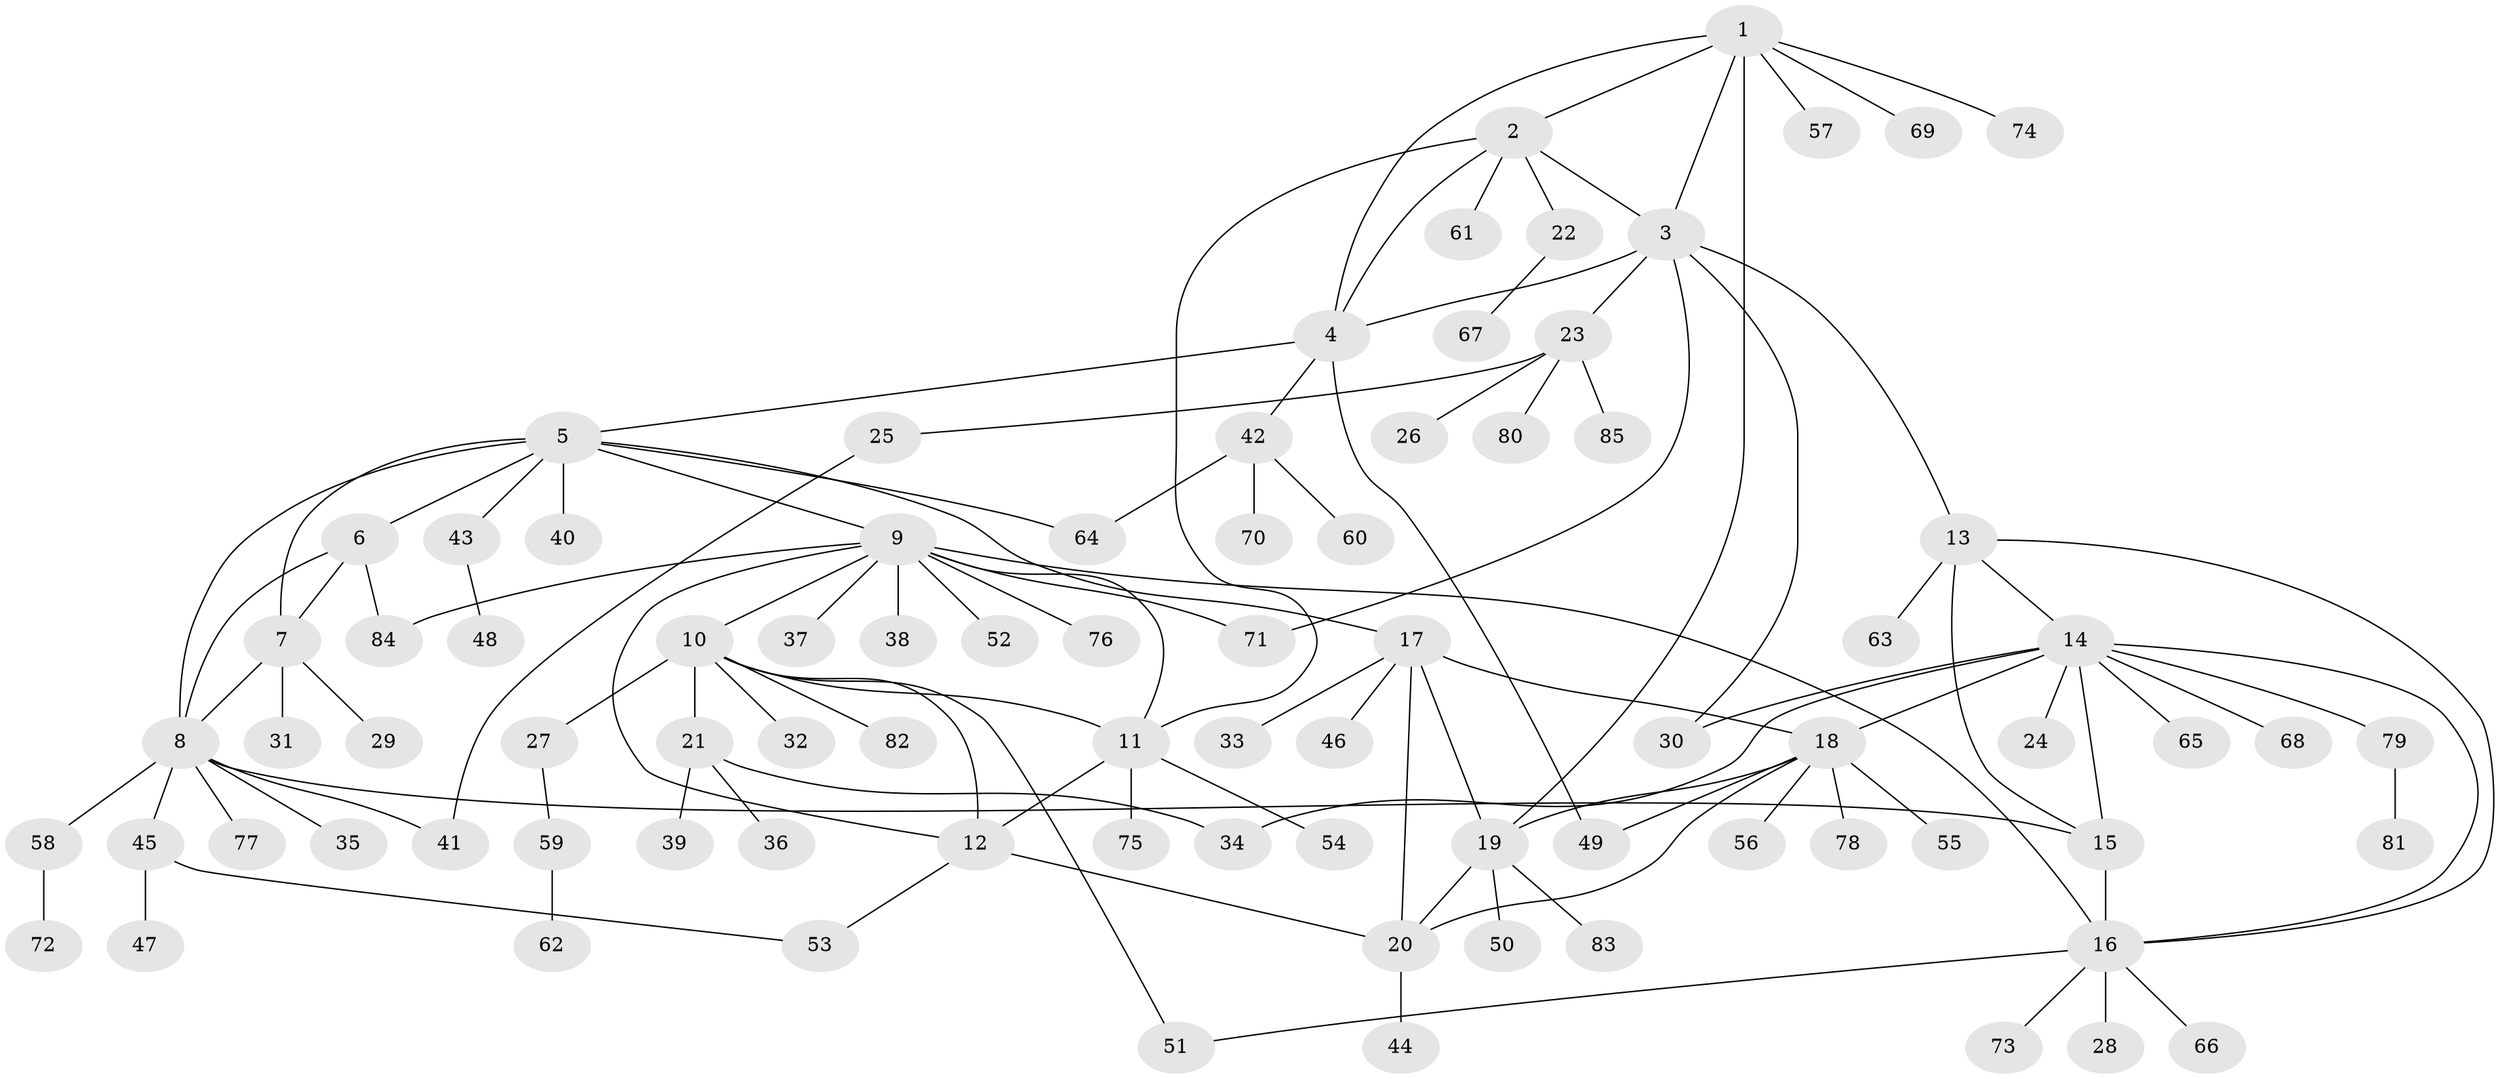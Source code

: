 // Generated by graph-tools (version 1.1) at 2025/37/03/09/25 02:37:41]
// undirected, 85 vertices, 114 edges
graph export_dot {
graph [start="1"]
  node [color=gray90,style=filled];
  1;
  2;
  3;
  4;
  5;
  6;
  7;
  8;
  9;
  10;
  11;
  12;
  13;
  14;
  15;
  16;
  17;
  18;
  19;
  20;
  21;
  22;
  23;
  24;
  25;
  26;
  27;
  28;
  29;
  30;
  31;
  32;
  33;
  34;
  35;
  36;
  37;
  38;
  39;
  40;
  41;
  42;
  43;
  44;
  45;
  46;
  47;
  48;
  49;
  50;
  51;
  52;
  53;
  54;
  55;
  56;
  57;
  58;
  59;
  60;
  61;
  62;
  63;
  64;
  65;
  66;
  67;
  68;
  69;
  70;
  71;
  72;
  73;
  74;
  75;
  76;
  77;
  78;
  79;
  80;
  81;
  82;
  83;
  84;
  85;
  1 -- 2;
  1 -- 3;
  1 -- 4;
  1 -- 19;
  1 -- 57;
  1 -- 69;
  1 -- 74;
  2 -- 3;
  2 -- 4;
  2 -- 11;
  2 -- 22;
  2 -- 61;
  3 -- 4;
  3 -- 13;
  3 -- 23;
  3 -- 30;
  3 -- 71;
  4 -- 5;
  4 -- 42;
  4 -- 49;
  5 -- 6;
  5 -- 7;
  5 -- 8;
  5 -- 9;
  5 -- 17;
  5 -- 40;
  5 -- 43;
  5 -- 64;
  6 -- 7;
  6 -- 8;
  6 -- 84;
  7 -- 8;
  7 -- 29;
  7 -- 31;
  8 -- 15;
  8 -- 35;
  8 -- 41;
  8 -- 45;
  8 -- 58;
  8 -- 77;
  9 -- 10;
  9 -- 11;
  9 -- 12;
  9 -- 16;
  9 -- 37;
  9 -- 38;
  9 -- 52;
  9 -- 71;
  9 -- 76;
  9 -- 84;
  10 -- 11;
  10 -- 12;
  10 -- 21;
  10 -- 27;
  10 -- 32;
  10 -- 51;
  10 -- 82;
  11 -- 12;
  11 -- 54;
  11 -- 75;
  12 -- 20;
  12 -- 53;
  13 -- 14;
  13 -- 15;
  13 -- 16;
  13 -- 63;
  14 -- 15;
  14 -- 16;
  14 -- 18;
  14 -- 24;
  14 -- 30;
  14 -- 34;
  14 -- 65;
  14 -- 68;
  14 -- 79;
  15 -- 16;
  16 -- 28;
  16 -- 51;
  16 -- 66;
  16 -- 73;
  17 -- 18;
  17 -- 19;
  17 -- 20;
  17 -- 33;
  17 -- 46;
  18 -- 19;
  18 -- 20;
  18 -- 49;
  18 -- 55;
  18 -- 56;
  18 -- 78;
  19 -- 20;
  19 -- 50;
  19 -- 83;
  20 -- 44;
  21 -- 34;
  21 -- 36;
  21 -- 39;
  22 -- 67;
  23 -- 25;
  23 -- 26;
  23 -- 80;
  23 -- 85;
  25 -- 41;
  27 -- 59;
  42 -- 60;
  42 -- 64;
  42 -- 70;
  43 -- 48;
  45 -- 47;
  45 -- 53;
  58 -- 72;
  59 -- 62;
  79 -- 81;
}
